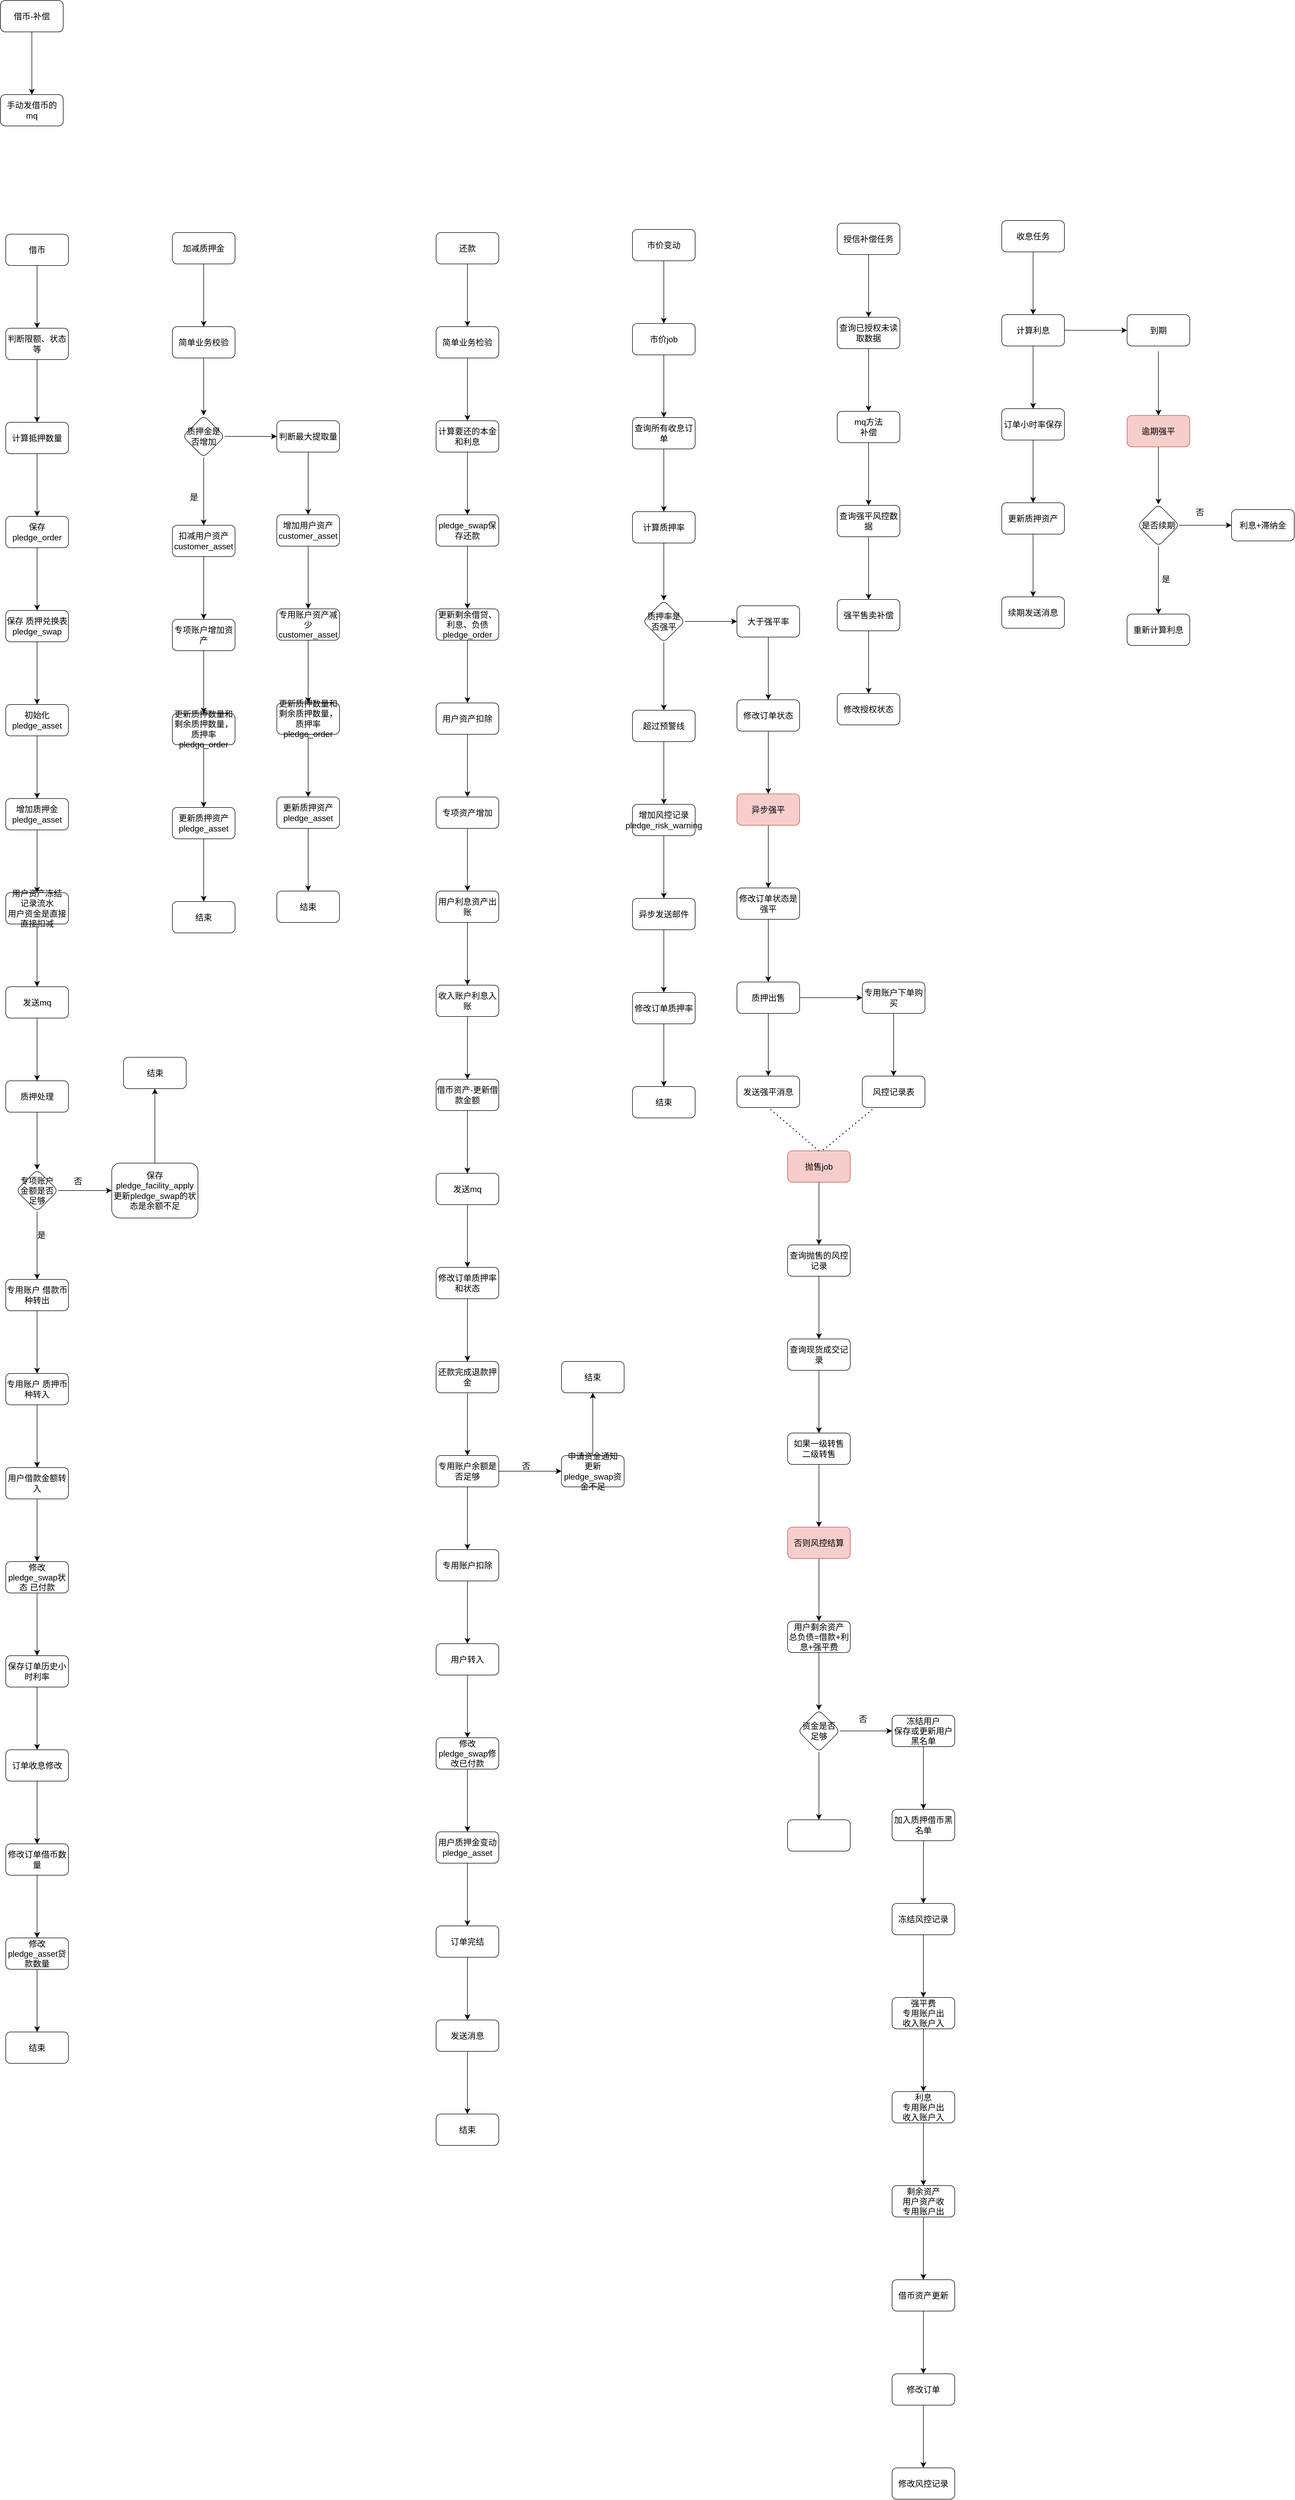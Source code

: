 <mxfile version="22.1.0" type="github">
  <diagram name="第 1 页" id="jNjTmyWnIg0mmmp1Ju3j">
    <mxGraphModel dx="1834" dy="1640" grid="0" gridSize="10" guides="1" tooltips="1" connect="1" arrows="1" fold="1" page="0" pageScale="1" pageWidth="200000" pageHeight="200000" math="0" shadow="0">
      <root>
        <mxCell id="0" />
        <mxCell id="1" parent="0" />
        <mxCell id="i0Iv2Q9IE5e70W4y3djE-3" value="" style="edgeStyle=none;curved=1;rounded=0;orthogonalLoop=1;jettySize=auto;html=1;fontSize=12;startSize=8;endSize=8;" edge="1" parent="1" source="i0Iv2Q9IE5e70W4y3djE-1" target="i0Iv2Q9IE5e70W4y3djE-2">
          <mxGeometry relative="1" as="geometry" />
        </mxCell>
        <mxCell id="i0Iv2Q9IE5e70W4y3djE-1" value="借币" style="rounded=1;whiteSpace=wrap;html=1;fontSize=16;" vertex="1" parent="1">
          <mxGeometry x="-310" y="-176" width="120" height="60" as="geometry" />
        </mxCell>
        <mxCell id="i0Iv2Q9IE5e70W4y3djE-5" value="" style="edgeStyle=none;curved=1;rounded=0;orthogonalLoop=1;jettySize=auto;html=1;fontSize=12;startSize=8;endSize=8;" edge="1" parent="1" source="i0Iv2Q9IE5e70W4y3djE-2" target="i0Iv2Q9IE5e70W4y3djE-4">
          <mxGeometry relative="1" as="geometry" />
        </mxCell>
        <mxCell id="i0Iv2Q9IE5e70W4y3djE-2" value="判断限额、状态等" style="whiteSpace=wrap;html=1;fontSize=16;rounded=1;" vertex="1" parent="1">
          <mxGeometry x="-310" y="4" width="120" height="60" as="geometry" />
        </mxCell>
        <mxCell id="i0Iv2Q9IE5e70W4y3djE-7" value="" style="edgeStyle=none;curved=1;rounded=0;orthogonalLoop=1;jettySize=auto;html=1;fontSize=12;startSize=8;endSize=8;" edge="1" parent="1" source="i0Iv2Q9IE5e70W4y3djE-4" target="i0Iv2Q9IE5e70W4y3djE-6">
          <mxGeometry relative="1" as="geometry" />
        </mxCell>
        <mxCell id="i0Iv2Q9IE5e70W4y3djE-4" value="计算抵押数量" style="whiteSpace=wrap;html=1;fontSize=16;rounded=1;" vertex="1" parent="1">
          <mxGeometry x="-310" y="184" width="120" height="60" as="geometry" />
        </mxCell>
        <mxCell id="i0Iv2Q9IE5e70W4y3djE-9" value="" style="edgeStyle=none;curved=1;rounded=0;orthogonalLoop=1;jettySize=auto;html=1;fontSize=12;startSize=8;endSize=8;" edge="1" parent="1" source="i0Iv2Q9IE5e70W4y3djE-6" target="i0Iv2Q9IE5e70W4y3djE-8">
          <mxGeometry relative="1" as="geometry" />
        </mxCell>
        <mxCell id="i0Iv2Q9IE5e70W4y3djE-6" value="保存pledge_order" style="whiteSpace=wrap;html=1;fontSize=16;rounded=1;" vertex="1" parent="1">
          <mxGeometry x="-310" y="364" width="120" height="60" as="geometry" />
        </mxCell>
        <mxCell id="i0Iv2Q9IE5e70W4y3djE-11" value="" style="edgeStyle=none;curved=1;rounded=0;orthogonalLoop=1;jettySize=auto;html=1;fontSize=12;startSize=8;endSize=8;" edge="1" parent="1" source="i0Iv2Q9IE5e70W4y3djE-8" target="i0Iv2Q9IE5e70W4y3djE-10">
          <mxGeometry relative="1" as="geometry" />
        </mxCell>
        <mxCell id="i0Iv2Q9IE5e70W4y3djE-8" value="保存 质押兑换表pledge_swap" style="whiteSpace=wrap;html=1;fontSize=16;rounded=1;" vertex="1" parent="1">
          <mxGeometry x="-310" y="544" width="120" height="60" as="geometry" />
        </mxCell>
        <mxCell id="i0Iv2Q9IE5e70W4y3djE-13" value="" style="edgeStyle=none;curved=1;rounded=0;orthogonalLoop=1;jettySize=auto;html=1;fontSize=12;startSize=8;endSize=8;" edge="1" parent="1" source="i0Iv2Q9IE5e70W4y3djE-10" target="i0Iv2Q9IE5e70W4y3djE-12">
          <mxGeometry relative="1" as="geometry" />
        </mxCell>
        <mxCell id="i0Iv2Q9IE5e70W4y3djE-10" value="初始化 pledge_asset" style="whiteSpace=wrap;html=1;fontSize=16;rounded=1;" vertex="1" parent="1">
          <mxGeometry x="-310" y="724" width="120" height="60" as="geometry" />
        </mxCell>
        <mxCell id="i0Iv2Q9IE5e70W4y3djE-15" value="" style="edgeStyle=none;curved=1;rounded=0;orthogonalLoop=1;jettySize=auto;html=1;fontSize=12;startSize=8;endSize=8;" edge="1" parent="1" source="i0Iv2Q9IE5e70W4y3djE-12" target="i0Iv2Q9IE5e70W4y3djE-14">
          <mxGeometry relative="1" as="geometry" />
        </mxCell>
        <mxCell id="i0Iv2Q9IE5e70W4y3djE-12" value="增加质押金pledge_asset" style="whiteSpace=wrap;html=1;fontSize=16;rounded=1;" vertex="1" parent="1">
          <mxGeometry x="-310" y="904" width="120" height="60" as="geometry" />
        </mxCell>
        <mxCell id="i0Iv2Q9IE5e70W4y3djE-17" value="" style="edgeStyle=none;curved=1;rounded=0;orthogonalLoop=1;jettySize=auto;html=1;fontSize=12;startSize=8;endSize=8;" edge="1" parent="1" source="i0Iv2Q9IE5e70W4y3djE-14" target="i0Iv2Q9IE5e70W4y3djE-16">
          <mxGeometry relative="1" as="geometry" />
        </mxCell>
        <mxCell id="i0Iv2Q9IE5e70W4y3djE-14" value="用户资产冻结&lt;br&gt;记录流水&lt;br&gt;用户资金是直接直接扣减" style="whiteSpace=wrap;html=1;fontSize=16;rounded=1;" vertex="1" parent="1">
          <mxGeometry x="-310" y="1084" width="120" height="60" as="geometry" />
        </mxCell>
        <mxCell id="i0Iv2Q9IE5e70W4y3djE-19" value="" style="edgeStyle=none;curved=1;rounded=0;orthogonalLoop=1;jettySize=auto;html=1;fontSize=12;startSize=8;endSize=8;" edge="1" parent="1" source="i0Iv2Q9IE5e70W4y3djE-16" target="i0Iv2Q9IE5e70W4y3djE-18">
          <mxGeometry relative="1" as="geometry" />
        </mxCell>
        <mxCell id="i0Iv2Q9IE5e70W4y3djE-16" value="发送mq" style="whiteSpace=wrap;html=1;fontSize=16;rounded=1;" vertex="1" parent="1">
          <mxGeometry x="-310" y="1264" width="120" height="60" as="geometry" />
        </mxCell>
        <mxCell id="i0Iv2Q9IE5e70W4y3djE-21" value="" style="edgeStyle=none;curved=1;rounded=0;orthogonalLoop=1;jettySize=auto;html=1;fontSize=12;startSize=8;endSize=8;" edge="1" parent="1" source="i0Iv2Q9IE5e70W4y3djE-18" target="i0Iv2Q9IE5e70W4y3djE-20">
          <mxGeometry relative="1" as="geometry" />
        </mxCell>
        <mxCell id="i0Iv2Q9IE5e70W4y3djE-18" value="质押处理" style="whiteSpace=wrap;html=1;fontSize=16;rounded=1;" vertex="1" parent="1">
          <mxGeometry x="-310" y="1444" width="120" height="60" as="geometry" />
        </mxCell>
        <mxCell id="i0Iv2Q9IE5e70W4y3djE-23" value="" style="edgeStyle=none;curved=1;rounded=0;orthogonalLoop=1;jettySize=auto;html=1;fontSize=12;startSize=8;endSize=8;" edge="1" parent="1" source="i0Iv2Q9IE5e70W4y3djE-20" target="i0Iv2Q9IE5e70W4y3djE-22">
          <mxGeometry relative="1" as="geometry" />
        </mxCell>
        <mxCell id="i0Iv2Q9IE5e70W4y3djE-28" value="" style="edgeStyle=none;curved=1;rounded=0;orthogonalLoop=1;jettySize=auto;html=1;fontSize=12;startSize=8;endSize=8;" edge="1" parent="1" source="i0Iv2Q9IE5e70W4y3djE-20" target="i0Iv2Q9IE5e70W4y3djE-27">
          <mxGeometry relative="1" as="geometry" />
        </mxCell>
        <mxCell id="i0Iv2Q9IE5e70W4y3djE-20" value="专项账户金额是否足够" style="rhombus;whiteSpace=wrap;html=1;fontSize=16;rounded=1;" vertex="1" parent="1">
          <mxGeometry x="-290" y="1614" width="80" height="80" as="geometry" />
        </mxCell>
        <mxCell id="i0Iv2Q9IE5e70W4y3djE-25" value="" style="edgeStyle=none;curved=1;rounded=0;orthogonalLoop=1;jettySize=auto;html=1;fontSize=12;startSize=8;endSize=8;" edge="1" parent="1" source="i0Iv2Q9IE5e70W4y3djE-22" target="i0Iv2Q9IE5e70W4y3djE-24">
          <mxGeometry relative="1" as="geometry" />
        </mxCell>
        <mxCell id="i0Iv2Q9IE5e70W4y3djE-22" value="保存pledge_facility_apply&lt;br&gt;更新pledge_swap的状态是余额不足" style="whiteSpace=wrap;html=1;fontSize=16;rounded=1;" vertex="1" parent="1">
          <mxGeometry x="-107" y="1601.5" width="165" height="105" as="geometry" />
        </mxCell>
        <mxCell id="i0Iv2Q9IE5e70W4y3djE-24" value="结束" style="whiteSpace=wrap;html=1;fontSize=16;rounded=1;" vertex="1" parent="1">
          <mxGeometry x="-84.5" y="1399" width="120" height="60" as="geometry" />
        </mxCell>
        <mxCell id="i0Iv2Q9IE5e70W4y3djE-26" value="否" style="text;html=1;align=center;verticalAlign=middle;resizable=0;points=[];autosize=1;strokeColor=none;fillColor=none;fontSize=16;" vertex="1" parent="1">
          <mxGeometry x="-189" y="1620" width="34" height="31" as="geometry" />
        </mxCell>
        <mxCell id="i0Iv2Q9IE5e70W4y3djE-31" value="" style="edgeStyle=none;curved=1;rounded=0;orthogonalLoop=1;jettySize=auto;html=1;fontSize=12;startSize=8;endSize=8;" edge="1" parent="1" source="i0Iv2Q9IE5e70W4y3djE-27" target="i0Iv2Q9IE5e70W4y3djE-30">
          <mxGeometry relative="1" as="geometry" />
        </mxCell>
        <mxCell id="i0Iv2Q9IE5e70W4y3djE-27" value="专用账户 借款币种转出" style="whiteSpace=wrap;html=1;fontSize=16;rounded=1;" vertex="1" parent="1">
          <mxGeometry x="-310" y="1824" width="120" height="60" as="geometry" />
        </mxCell>
        <mxCell id="i0Iv2Q9IE5e70W4y3djE-29" value="是" style="text;html=1;align=center;verticalAlign=middle;resizable=0;points=[];autosize=1;strokeColor=none;fillColor=none;fontSize=16;" vertex="1" parent="1">
          <mxGeometry x="-259" y="1723" width="34" height="31" as="geometry" />
        </mxCell>
        <mxCell id="i0Iv2Q9IE5e70W4y3djE-33" value="" style="edgeStyle=none;curved=1;rounded=0;orthogonalLoop=1;jettySize=auto;html=1;fontSize=12;startSize=8;endSize=8;" edge="1" parent="1" source="i0Iv2Q9IE5e70W4y3djE-30" target="i0Iv2Q9IE5e70W4y3djE-32">
          <mxGeometry relative="1" as="geometry" />
        </mxCell>
        <mxCell id="i0Iv2Q9IE5e70W4y3djE-30" value="专用账户 质押币种转入" style="whiteSpace=wrap;html=1;fontSize=16;rounded=1;" vertex="1" parent="1">
          <mxGeometry x="-310" y="2004" width="120" height="60" as="geometry" />
        </mxCell>
        <mxCell id="i0Iv2Q9IE5e70W4y3djE-35" value="" style="edgeStyle=none;curved=1;rounded=0;orthogonalLoop=1;jettySize=auto;html=1;fontSize=12;startSize=8;endSize=8;" edge="1" parent="1" source="i0Iv2Q9IE5e70W4y3djE-32" target="i0Iv2Q9IE5e70W4y3djE-34">
          <mxGeometry relative="1" as="geometry" />
        </mxCell>
        <mxCell id="i0Iv2Q9IE5e70W4y3djE-32" value="用户借款金额转入" style="whiteSpace=wrap;html=1;fontSize=16;rounded=1;" vertex="1" parent="1">
          <mxGeometry x="-310" y="2184" width="120" height="60" as="geometry" />
        </mxCell>
        <mxCell id="i0Iv2Q9IE5e70W4y3djE-37" value="" style="edgeStyle=none;curved=1;rounded=0;orthogonalLoop=1;jettySize=auto;html=1;fontSize=12;startSize=8;endSize=8;" edge="1" parent="1" source="i0Iv2Q9IE5e70W4y3djE-34" target="i0Iv2Q9IE5e70W4y3djE-36">
          <mxGeometry relative="1" as="geometry" />
        </mxCell>
        <mxCell id="i0Iv2Q9IE5e70W4y3djE-34" value="修改pledge_swap状态 已付款" style="whiteSpace=wrap;html=1;fontSize=16;rounded=1;" vertex="1" parent="1">
          <mxGeometry x="-310" y="2364" width="120" height="60" as="geometry" />
        </mxCell>
        <mxCell id="i0Iv2Q9IE5e70W4y3djE-39" value="" style="edgeStyle=none;curved=1;rounded=0;orthogonalLoop=1;jettySize=auto;html=1;fontSize=12;startSize=8;endSize=8;" edge="1" parent="1" source="i0Iv2Q9IE5e70W4y3djE-36" target="i0Iv2Q9IE5e70W4y3djE-38">
          <mxGeometry relative="1" as="geometry" />
        </mxCell>
        <mxCell id="i0Iv2Q9IE5e70W4y3djE-36" value="保存订单历史小时利率" style="whiteSpace=wrap;html=1;fontSize=16;rounded=1;" vertex="1" parent="1">
          <mxGeometry x="-310" y="2544" width="120" height="60" as="geometry" />
        </mxCell>
        <mxCell id="i0Iv2Q9IE5e70W4y3djE-43" value="" style="edgeStyle=none;curved=1;rounded=0;orthogonalLoop=1;jettySize=auto;html=1;fontSize=12;startSize=8;endSize=8;" edge="1" parent="1" source="i0Iv2Q9IE5e70W4y3djE-38" target="i0Iv2Q9IE5e70W4y3djE-42">
          <mxGeometry relative="1" as="geometry" />
        </mxCell>
        <mxCell id="i0Iv2Q9IE5e70W4y3djE-38" value="订单收息修改" style="whiteSpace=wrap;html=1;fontSize=16;rounded=1;" vertex="1" parent="1">
          <mxGeometry x="-310" y="2724" width="120" height="60" as="geometry" />
        </mxCell>
        <mxCell id="i0Iv2Q9IE5e70W4y3djE-45" value="" style="edgeStyle=none;curved=1;rounded=0;orthogonalLoop=1;jettySize=auto;html=1;fontSize=12;startSize=8;endSize=8;" edge="1" parent="1" source="i0Iv2Q9IE5e70W4y3djE-42" target="i0Iv2Q9IE5e70W4y3djE-44">
          <mxGeometry relative="1" as="geometry" />
        </mxCell>
        <mxCell id="i0Iv2Q9IE5e70W4y3djE-42" value="修改订单借币数量" style="whiteSpace=wrap;html=1;fontSize=16;rounded=1;" vertex="1" parent="1">
          <mxGeometry x="-310" y="2904" width="120" height="60" as="geometry" />
        </mxCell>
        <mxCell id="i0Iv2Q9IE5e70W4y3djE-47" value="" style="edgeStyle=none;curved=1;rounded=0;orthogonalLoop=1;jettySize=auto;html=1;fontSize=12;startSize=8;endSize=8;" edge="1" parent="1" source="i0Iv2Q9IE5e70W4y3djE-44" target="i0Iv2Q9IE5e70W4y3djE-46">
          <mxGeometry relative="1" as="geometry" />
        </mxCell>
        <mxCell id="i0Iv2Q9IE5e70W4y3djE-44" value="修改pledge_asset贷款数量" style="whiteSpace=wrap;html=1;fontSize=16;rounded=1;" vertex="1" parent="1">
          <mxGeometry x="-310" y="3084" width="120" height="60" as="geometry" />
        </mxCell>
        <mxCell id="i0Iv2Q9IE5e70W4y3djE-46" value="结束" style="whiteSpace=wrap;html=1;fontSize=16;rounded=1;" vertex="1" parent="1">
          <mxGeometry x="-310" y="3264" width="120" height="60" as="geometry" />
        </mxCell>
        <mxCell id="i0Iv2Q9IE5e70W4y3djE-50" value="" style="edgeStyle=none;curved=1;rounded=0;orthogonalLoop=1;jettySize=auto;html=1;fontSize=12;startSize=8;endSize=8;" edge="1" parent="1" source="i0Iv2Q9IE5e70W4y3djE-48" target="i0Iv2Q9IE5e70W4y3djE-49">
          <mxGeometry relative="1" as="geometry" />
        </mxCell>
        <mxCell id="i0Iv2Q9IE5e70W4y3djE-48" value="加减质押金" style="rounded=1;whiteSpace=wrap;html=1;fontSize=16;" vertex="1" parent="1">
          <mxGeometry x="9" y="-179" width="120" height="60" as="geometry" />
        </mxCell>
        <mxCell id="i0Iv2Q9IE5e70W4y3djE-52" value="" style="edgeStyle=none;curved=1;rounded=0;orthogonalLoop=1;jettySize=auto;html=1;fontSize=12;startSize=8;endSize=8;" edge="1" parent="1" source="i0Iv2Q9IE5e70W4y3djE-49" target="i0Iv2Q9IE5e70W4y3djE-51">
          <mxGeometry relative="1" as="geometry" />
        </mxCell>
        <mxCell id="i0Iv2Q9IE5e70W4y3djE-49" value="简单业务校验" style="whiteSpace=wrap;html=1;fontSize=16;rounded=1;" vertex="1" parent="1">
          <mxGeometry x="9" y="1" width="120" height="60" as="geometry" />
        </mxCell>
        <mxCell id="i0Iv2Q9IE5e70W4y3djE-54" value="" style="edgeStyle=none;curved=1;rounded=0;orthogonalLoop=1;jettySize=auto;html=1;fontSize=12;startSize=8;endSize=8;" edge="1" parent="1" source="i0Iv2Q9IE5e70W4y3djE-51" target="i0Iv2Q9IE5e70W4y3djE-53">
          <mxGeometry relative="1" as="geometry" />
        </mxCell>
        <mxCell id="i0Iv2Q9IE5e70W4y3djE-56" value="" style="edgeStyle=none;curved=1;rounded=0;orthogonalLoop=1;jettySize=auto;html=1;fontSize=12;startSize=8;endSize=8;" edge="1" parent="1" source="i0Iv2Q9IE5e70W4y3djE-51" target="i0Iv2Q9IE5e70W4y3djE-55">
          <mxGeometry relative="1" as="geometry" />
        </mxCell>
        <mxCell id="i0Iv2Q9IE5e70W4y3djE-51" value="质押金是否增加" style="rhombus;whiteSpace=wrap;html=1;fontSize=16;rounded=1;" vertex="1" parent="1">
          <mxGeometry x="29" y="171" width="80" height="80" as="geometry" />
        </mxCell>
        <mxCell id="i0Iv2Q9IE5e70W4y3djE-67" value="" style="edgeStyle=none;curved=1;rounded=0;orthogonalLoop=1;jettySize=auto;html=1;fontSize=12;startSize=8;endSize=8;" edge="1" parent="1" source="i0Iv2Q9IE5e70W4y3djE-53" target="i0Iv2Q9IE5e70W4y3djE-66">
          <mxGeometry relative="1" as="geometry" />
        </mxCell>
        <mxCell id="i0Iv2Q9IE5e70W4y3djE-53" value="判断最大提取量" style="whiteSpace=wrap;html=1;fontSize=16;rounded=1;" vertex="1" parent="1">
          <mxGeometry x="209" y="181" width="120" height="60" as="geometry" />
        </mxCell>
        <mxCell id="i0Iv2Q9IE5e70W4y3djE-59" value="" style="edgeStyle=none;curved=1;rounded=0;orthogonalLoop=1;jettySize=auto;html=1;fontSize=12;startSize=8;endSize=8;" edge="1" parent="1" source="i0Iv2Q9IE5e70W4y3djE-55" target="i0Iv2Q9IE5e70W4y3djE-58">
          <mxGeometry relative="1" as="geometry" />
        </mxCell>
        <mxCell id="i0Iv2Q9IE5e70W4y3djE-55" value="扣减用户资产&lt;br&gt;customer_asset" style="whiteSpace=wrap;html=1;fontSize=16;rounded=1;" vertex="1" parent="1">
          <mxGeometry x="9" y="381" width="120" height="60" as="geometry" />
        </mxCell>
        <mxCell id="i0Iv2Q9IE5e70W4y3djE-57" value="是" style="text;html=1;align=center;verticalAlign=middle;resizable=0;points=[];autosize=1;strokeColor=none;fillColor=none;fontSize=16;" vertex="1" parent="1">
          <mxGeometry x="33" y="311" width="34" height="31" as="geometry" />
        </mxCell>
        <mxCell id="i0Iv2Q9IE5e70W4y3djE-61" value="" style="edgeStyle=none;curved=1;rounded=0;orthogonalLoop=1;jettySize=auto;html=1;fontSize=12;startSize=8;endSize=8;" edge="1" parent="1" source="i0Iv2Q9IE5e70W4y3djE-58" target="i0Iv2Q9IE5e70W4y3djE-60">
          <mxGeometry relative="1" as="geometry" />
        </mxCell>
        <mxCell id="i0Iv2Q9IE5e70W4y3djE-58" value="专项账户增加资产" style="whiteSpace=wrap;html=1;fontSize=16;rounded=1;" vertex="1" parent="1">
          <mxGeometry x="9" y="561" width="120" height="60" as="geometry" />
        </mxCell>
        <mxCell id="i0Iv2Q9IE5e70W4y3djE-63" value="" style="edgeStyle=none;curved=1;rounded=0;orthogonalLoop=1;jettySize=auto;html=1;fontSize=12;startSize=8;endSize=8;" edge="1" parent="1" source="i0Iv2Q9IE5e70W4y3djE-60" target="i0Iv2Q9IE5e70W4y3djE-62">
          <mxGeometry relative="1" as="geometry" />
        </mxCell>
        <mxCell id="i0Iv2Q9IE5e70W4y3djE-60" value="更新质押数量和剩余质押数量，质押率&lt;br&gt;pledge_order" style="whiteSpace=wrap;html=1;fontSize=16;rounded=1;" vertex="1" parent="1">
          <mxGeometry x="9" y="741" width="120" height="60" as="geometry" />
        </mxCell>
        <mxCell id="i0Iv2Q9IE5e70W4y3djE-65" value="" style="edgeStyle=none;curved=1;rounded=0;orthogonalLoop=1;jettySize=auto;html=1;fontSize=12;startSize=8;endSize=8;" edge="1" parent="1" source="i0Iv2Q9IE5e70W4y3djE-62" target="i0Iv2Q9IE5e70W4y3djE-64">
          <mxGeometry relative="1" as="geometry" />
        </mxCell>
        <mxCell id="i0Iv2Q9IE5e70W4y3djE-62" value="更新质押资产&lt;br&gt;pledge_asset" style="whiteSpace=wrap;html=1;fontSize=16;rounded=1;" vertex="1" parent="1">
          <mxGeometry x="9" y="921" width="120" height="60" as="geometry" />
        </mxCell>
        <mxCell id="i0Iv2Q9IE5e70W4y3djE-64" value="结束" style="whiteSpace=wrap;html=1;fontSize=16;rounded=1;" vertex="1" parent="1">
          <mxGeometry x="9" y="1101" width="120" height="60" as="geometry" />
        </mxCell>
        <mxCell id="i0Iv2Q9IE5e70W4y3djE-69" value="" style="edgeStyle=none;curved=1;rounded=0;orthogonalLoop=1;jettySize=auto;html=1;fontSize=12;startSize=8;endSize=8;" edge="1" parent="1" source="i0Iv2Q9IE5e70W4y3djE-66" target="i0Iv2Q9IE5e70W4y3djE-68">
          <mxGeometry relative="1" as="geometry" />
        </mxCell>
        <mxCell id="i0Iv2Q9IE5e70W4y3djE-66" value="增加用户资产&lt;br style=&quot;border-color: var(--border-color);&quot;&gt;customer_asset" style="whiteSpace=wrap;html=1;fontSize=16;rounded=1;" vertex="1" parent="1">
          <mxGeometry x="209" y="361" width="120" height="60" as="geometry" />
        </mxCell>
        <mxCell id="i0Iv2Q9IE5e70W4y3djE-74" value="" style="edgeStyle=none;curved=1;rounded=0;orthogonalLoop=1;jettySize=auto;html=1;fontSize=12;startSize=8;endSize=8;" edge="1" parent="1" source="i0Iv2Q9IE5e70W4y3djE-68" target="i0Iv2Q9IE5e70W4y3djE-73">
          <mxGeometry relative="1" as="geometry" />
        </mxCell>
        <mxCell id="i0Iv2Q9IE5e70W4y3djE-68" value="专用账户资产减少&lt;br&gt;customer_asset" style="whiteSpace=wrap;html=1;fontSize=16;rounded=1;" vertex="1" parent="1">
          <mxGeometry x="209" y="541" width="120" height="60" as="geometry" />
        </mxCell>
        <mxCell id="i0Iv2Q9IE5e70W4y3djE-76" value="" style="edgeStyle=none;curved=1;rounded=0;orthogonalLoop=1;jettySize=auto;html=1;fontSize=12;startSize=8;endSize=8;" edge="1" parent="1" source="i0Iv2Q9IE5e70W4y3djE-73" target="i0Iv2Q9IE5e70W4y3djE-75">
          <mxGeometry relative="1" as="geometry" />
        </mxCell>
        <mxCell id="i0Iv2Q9IE5e70W4y3djE-73" value="更新质押数量和剩余质押数量，质押率&lt;br style=&quot;border-color: var(--border-color);&quot;&gt;pledge_order" style="whiteSpace=wrap;html=1;fontSize=16;rounded=1;" vertex="1" parent="1">
          <mxGeometry x="209" y="721" width="120" height="60" as="geometry" />
        </mxCell>
        <mxCell id="i0Iv2Q9IE5e70W4y3djE-78" value="" style="edgeStyle=none;curved=1;rounded=0;orthogonalLoop=1;jettySize=auto;html=1;fontSize=12;startSize=8;endSize=8;" edge="1" parent="1" source="i0Iv2Q9IE5e70W4y3djE-75" target="i0Iv2Q9IE5e70W4y3djE-77">
          <mxGeometry relative="1" as="geometry" />
        </mxCell>
        <mxCell id="i0Iv2Q9IE5e70W4y3djE-75" value="更新质押资产&lt;br style=&quot;border-color: var(--border-color);&quot;&gt;pledge_asset" style="whiteSpace=wrap;html=1;fontSize=16;rounded=1;" vertex="1" parent="1">
          <mxGeometry x="209" y="901" width="120" height="60" as="geometry" />
        </mxCell>
        <mxCell id="i0Iv2Q9IE5e70W4y3djE-77" value="结束" style="whiteSpace=wrap;html=1;fontSize=16;rounded=1;" vertex="1" parent="1">
          <mxGeometry x="209" y="1081" width="120" height="60" as="geometry" />
        </mxCell>
        <mxCell id="i0Iv2Q9IE5e70W4y3djE-81" value="" style="edgeStyle=none;curved=1;rounded=0;orthogonalLoop=1;jettySize=auto;html=1;fontSize=12;startSize=8;endSize=8;" edge="1" parent="1" source="i0Iv2Q9IE5e70W4y3djE-79" target="i0Iv2Q9IE5e70W4y3djE-80">
          <mxGeometry relative="1" as="geometry" />
        </mxCell>
        <mxCell id="i0Iv2Q9IE5e70W4y3djE-79" value="还款" style="rounded=1;whiteSpace=wrap;html=1;fontSize=16;" vertex="1" parent="1">
          <mxGeometry x="514" y="-179" width="120" height="60" as="geometry" />
        </mxCell>
        <mxCell id="i0Iv2Q9IE5e70W4y3djE-83" value="" style="edgeStyle=none;curved=1;rounded=0;orthogonalLoop=1;jettySize=auto;html=1;fontSize=12;startSize=8;endSize=8;" edge="1" parent="1" source="i0Iv2Q9IE5e70W4y3djE-80" target="i0Iv2Q9IE5e70W4y3djE-82">
          <mxGeometry relative="1" as="geometry" />
        </mxCell>
        <mxCell id="i0Iv2Q9IE5e70W4y3djE-80" value="简单业务检验" style="whiteSpace=wrap;html=1;fontSize=16;rounded=1;" vertex="1" parent="1">
          <mxGeometry x="514" y="1" width="120" height="60" as="geometry" />
        </mxCell>
        <mxCell id="i0Iv2Q9IE5e70W4y3djE-85" value="" style="edgeStyle=none;curved=1;rounded=0;orthogonalLoop=1;jettySize=auto;html=1;fontSize=12;startSize=8;endSize=8;" edge="1" parent="1" source="i0Iv2Q9IE5e70W4y3djE-82" target="i0Iv2Q9IE5e70W4y3djE-84">
          <mxGeometry relative="1" as="geometry" />
        </mxCell>
        <mxCell id="i0Iv2Q9IE5e70W4y3djE-82" value="计算要还的本金和利息" style="whiteSpace=wrap;html=1;fontSize=16;rounded=1;" vertex="1" parent="1">
          <mxGeometry x="514" y="181" width="120" height="60" as="geometry" />
        </mxCell>
        <mxCell id="i0Iv2Q9IE5e70W4y3djE-87" value="" style="edgeStyle=none;curved=1;rounded=0;orthogonalLoop=1;jettySize=auto;html=1;fontSize=12;startSize=8;endSize=8;" edge="1" parent="1" source="i0Iv2Q9IE5e70W4y3djE-84" target="i0Iv2Q9IE5e70W4y3djE-86">
          <mxGeometry relative="1" as="geometry" />
        </mxCell>
        <mxCell id="i0Iv2Q9IE5e70W4y3djE-84" value="pledge_swap保存还款" style="whiteSpace=wrap;html=1;fontSize=16;rounded=1;" vertex="1" parent="1">
          <mxGeometry x="514" y="361" width="120" height="60" as="geometry" />
        </mxCell>
        <mxCell id="i0Iv2Q9IE5e70W4y3djE-89" value="" style="edgeStyle=none;curved=1;rounded=0;orthogonalLoop=1;jettySize=auto;html=1;fontSize=12;startSize=8;endSize=8;" edge="1" parent="1" source="i0Iv2Q9IE5e70W4y3djE-86" target="i0Iv2Q9IE5e70W4y3djE-88">
          <mxGeometry relative="1" as="geometry" />
        </mxCell>
        <mxCell id="i0Iv2Q9IE5e70W4y3djE-86" value="更新剩余借贷、利息、负债&lt;br&gt;pledge_order" style="whiteSpace=wrap;html=1;fontSize=16;rounded=1;" vertex="1" parent="1">
          <mxGeometry x="514" y="541" width="120" height="60" as="geometry" />
        </mxCell>
        <mxCell id="i0Iv2Q9IE5e70W4y3djE-91" value="" style="edgeStyle=none;curved=1;rounded=0;orthogonalLoop=1;jettySize=auto;html=1;fontSize=12;startSize=8;endSize=8;" edge="1" parent="1" source="i0Iv2Q9IE5e70W4y3djE-88" target="i0Iv2Q9IE5e70W4y3djE-90">
          <mxGeometry relative="1" as="geometry" />
        </mxCell>
        <mxCell id="i0Iv2Q9IE5e70W4y3djE-88" value="用户资产扣除" style="whiteSpace=wrap;html=1;fontSize=16;rounded=1;" vertex="1" parent="1">
          <mxGeometry x="514" y="721" width="120" height="60" as="geometry" />
        </mxCell>
        <mxCell id="i0Iv2Q9IE5e70W4y3djE-93" value="" style="edgeStyle=none;curved=1;rounded=0;orthogonalLoop=1;jettySize=auto;html=1;fontSize=12;startSize=8;endSize=8;" edge="1" parent="1" source="i0Iv2Q9IE5e70W4y3djE-90" target="i0Iv2Q9IE5e70W4y3djE-92">
          <mxGeometry relative="1" as="geometry" />
        </mxCell>
        <mxCell id="i0Iv2Q9IE5e70W4y3djE-90" value="专项资产增加" style="whiteSpace=wrap;html=1;fontSize=16;rounded=1;" vertex="1" parent="1">
          <mxGeometry x="514" y="901" width="120" height="60" as="geometry" />
        </mxCell>
        <mxCell id="i0Iv2Q9IE5e70W4y3djE-95" value="" style="edgeStyle=none;curved=1;rounded=0;orthogonalLoop=1;jettySize=auto;html=1;fontSize=12;startSize=8;endSize=8;" edge="1" parent="1" source="i0Iv2Q9IE5e70W4y3djE-92" target="i0Iv2Q9IE5e70W4y3djE-94">
          <mxGeometry relative="1" as="geometry" />
        </mxCell>
        <mxCell id="i0Iv2Q9IE5e70W4y3djE-92" value="用户利息资产出账" style="whiteSpace=wrap;html=1;fontSize=16;rounded=1;" vertex="1" parent="1">
          <mxGeometry x="514" y="1081" width="120" height="60" as="geometry" />
        </mxCell>
        <mxCell id="i0Iv2Q9IE5e70W4y3djE-97" value="" style="edgeStyle=none;curved=1;rounded=0;orthogonalLoop=1;jettySize=auto;html=1;fontSize=12;startSize=8;endSize=8;" edge="1" parent="1" source="i0Iv2Q9IE5e70W4y3djE-94" target="i0Iv2Q9IE5e70W4y3djE-96">
          <mxGeometry relative="1" as="geometry" />
        </mxCell>
        <mxCell id="i0Iv2Q9IE5e70W4y3djE-94" value="收入账户利息入账" style="whiteSpace=wrap;html=1;fontSize=16;rounded=1;" vertex="1" parent="1">
          <mxGeometry x="514" y="1261" width="120" height="60" as="geometry" />
        </mxCell>
        <mxCell id="i0Iv2Q9IE5e70W4y3djE-99" value="" style="edgeStyle=none;curved=1;rounded=0;orthogonalLoop=1;jettySize=auto;html=1;fontSize=12;startSize=8;endSize=8;" edge="1" parent="1" source="i0Iv2Q9IE5e70W4y3djE-96" target="i0Iv2Q9IE5e70W4y3djE-98">
          <mxGeometry relative="1" as="geometry" />
        </mxCell>
        <mxCell id="i0Iv2Q9IE5e70W4y3djE-96" value="借币资产-更新借款金额" style="whiteSpace=wrap;html=1;fontSize=16;rounded=1;" vertex="1" parent="1">
          <mxGeometry x="514" y="1441" width="120" height="60" as="geometry" />
        </mxCell>
        <mxCell id="i0Iv2Q9IE5e70W4y3djE-101" value="" style="edgeStyle=none;curved=1;rounded=0;orthogonalLoop=1;jettySize=auto;html=1;fontSize=12;startSize=8;endSize=8;" edge="1" parent="1" source="i0Iv2Q9IE5e70W4y3djE-98" target="i0Iv2Q9IE5e70W4y3djE-100">
          <mxGeometry relative="1" as="geometry" />
        </mxCell>
        <mxCell id="i0Iv2Q9IE5e70W4y3djE-98" value="发送mq" style="whiteSpace=wrap;html=1;fontSize=16;rounded=1;" vertex="1" parent="1">
          <mxGeometry x="514" y="1621" width="120" height="60" as="geometry" />
        </mxCell>
        <mxCell id="i0Iv2Q9IE5e70W4y3djE-103" value="" style="edgeStyle=none;curved=1;rounded=0;orthogonalLoop=1;jettySize=auto;html=1;fontSize=12;startSize=8;endSize=8;" edge="1" parent="1" source="i0Iv2Q9IE5e70W4y3djE-100" target="i0Iv2Q9IE5e70W4y3djE-102">
          <mxGeometry relative="1" as="geometry" />
        </mxCell>
        <mxCell id="i0Iv2Q9IE5e70W4y3djE-100" value="修改订单质押率和状态" style="whiteSpace=wrap;html=1;fontSize=16;rounded=1;" vertex="1" parent="1">
          <mxGeometry x="514" y="1801" width="120" height="60" as="geometry" />
        </mxCell>
        <mxCell id="i0Iv2Q9IE5e70W4y3djE-105" value="" style="edgeStyle=none;curved=1;rounded=0;orthogonalLoop=1;jettySize=auto;html=1;fontSize=12;startSize=8;endSize=8;" edge="1" parent="1" source="i0Iv2Q9IE5e70W4y3djE-102" target="i0Iv2Q9IE5e70W4y3djE-104">
          <mxGeometry relative="1" as="geometry" />
        </mxCell>
        <mxCell id="i0Iv2Q9IE5e70W4y3djE-102" value="还款完成退款押金" style="whiteSpace=wrap;html=1;fontSize=16;rounded=1;" vertex="1" parent="1">
          <mxGeometry x="514" y="1981" width="120" height="60" as="geometry" />
        </mxCell>
        <mxCell id="i0Iv2Q9IE5e70W4y3djE-107" value="" style="edgeStyle=none;curved=1;rounded=0;orthogonalLoop=1;jettySize=auto;html=1;fontSize=12;startSize=8;endSize=8;" edge="1" parent="1" source="i0Iv2Q9IE5e70W4y3djE-104" target="i0Iv2Q9IE5e70W4y3djE-106">
          <mxGeometry relative="1" as="geometry" />
        </mxCell>
        <mxCell id="i0Iv2Q9IE5e70W4y3djE-112" value="" style="edgeStyle=none;curved=1;rounded=0;orthogonalLoop=1;jettySize=auto;html=1;fontSize=12;startSize=8;endSize=8;" edge="1" parent="1" source="i0Iv2Q9IE5e70W4y3djE-104" target="i0Iv2Q9IE5e70W4y3djE-111">
          <mxGeometry relative="1" as="geometry" />
        </mxCell>
        <mxCell id="i0Iv2Q9IE5e70W4y3djE-104" value="专用账户余额是否足够" style="whiteSpace=wrap;html=1;fontSize=16;rounded=1;" vertex="1" parent="1">
          <mxGeometry x="514" y="2161" width="120" height="60" as="geometry" />
        </mxCell>
        <mxCell id="i0Iv2Q9IE5e70W4y3djE-110" value="" style="edgeStyle=none;curved=1;rounded=0;orthogonalLoop=1;jettySize=auto;html=1;fontSize=12;startSize=8;endSize=8;" edge="1" parent="1" source="i0Iv2Q9IE5e70W4y3djE-106" target="i0Iv2Q9IE5e70W4y3djE-109">
          <mxGeometry relative="1" as="geometry" />
        </mxCell>
        <mxCell id="i0Iv2Q9IE5e70W4y3djE-106" value="申请资金通知&lt;br&gt;更新pledge_swap资金不足" style="whiteSpace=wrap;html=1;fontSize=16;rounded=1;" vertex="1" parent="1">
          <mxGeometry x="754" y="2161" width="120" height="60" as="geometry" />
        </mxCell>
        <mxCell id="i0Iv2Q9IE5e70W4y3djE-108" value="否" style="text;html=1;align=center;verticalAlign=middle;resizable=0;points=[];autosize=1;strokeColor=none;fillColor=none;fontSize=16;" vertex="1" parent="1">
          <mxGeometry x="669" y="2165" width="34" height="31" as="geometry" />
        </mxCell>
        <mxCell id="i0Iv2Q9IE5e70W4y3djE-109" value="结束" style="whiteSpace=wrap;html=1;fontSize=16;rounded=1;" vertex="1" parent="1">
          <mxGeometry x="754" y="1981" width="120" height="60" as="geometry" />
        </mxCell>
        <mxCell id="i0Iv2Q9IE5e70W4y3djE-114" value="" style="edgeStyle=none;curved=1;rounded=0;orthogonalLoop=1;jettySize=auto;html=1;fontSize=12;startSize=8;endSize=8;" edge="1" parent="1" source="i0Iv2Q9IE5e70W4y3djE-111" target="i0Iv2Q9IE5e70W4y3djE-113">
          <mxGeometry relative="1" as="geometry" />
        </mxCell>
        <mxCell id="i0Iv2Q9IE5e70W4y3djE-111" value="专用账户扣除" style="whiteSpace=wrap;html=1;fontSize=16;rounded=1;" vertex="1" parent="1">
          <mxGeometry x="514" y="2341" width="120" height="60" as="geometry" />
        </mxCell>
        <mxCell id="i0Iv2Q9IE5e70W4y3djE-116" value="" style="edgeStyle=none;curved=1;rounded=0;orthogonalLoop=1;jettySize=auto;html=1;fontSize=12;startSize=8;endSize=8;" edge="1" parent="1" source="i0Iv2Q9IE5e70W4y3djE-113" target="i0Iv2Q9IE5e70W4y3djE-115">
          <mxGeometry relative="1" as="geometry" />
        </mxCell>
        <mxCell id="i0Iv2Q9IE5e70W4y3djE-113" value="用户转入" style="whiteSpace=wrap;html=1;fontSize=16;rounded=1;" vertex="1" parent="1">
          <mxGeometry x="514" y="2521" width="120" height="60" as="geometry" />
        </mxCell>
        <mxCell id="i0Iv2Q9IE5e70W4y3djE-118" value="" style="edgeStyle=none;curved=1;rounded=0;orthogonalLoop=1;jettySize=auto;html=1;fontSize=12;startSize=8;endSize=8;" edge="1" parent="1" source="i0Iv2Q9IE5e70W4y3djE-115" target="i0Iv2Q9IE5e70W4y3djE-117">
          <mxGeometry relative="1" as="geometry" />
        </mxCell>
        <mxCell id="i0Iv2Q9IE5e70W4y3djE-115" value="修改pledge_swap修改已付款" style="whiteSpace=wrap;html=1;fontSize=16;rounded=1;" vertex="1" parent="1">
          <mxGeometry x="514" y="2701" width="120" height="60" as="geometry" />
        </mxCell>
        <mxCell id="i0Iv2Q9IE5e70W4y3djE-120" value="" style="edgeStyle=none;curved=1;rounded=0;orthogonalLoop=1;jettySize=auto;html=1;fontSize=12;startSize=8;endSize=8;" edge="1" parent="1" source="i0Iv2Q9IE5e70W4y3djE-117" target="i0Iv2Q9IE5e70W4y3djE-119">
          <mxGeometry relative="1" as="geometry" />
        </mxCell>
        <mxCell id="i0Iv2Q9IE5e70W4y3djE-117" value="用户质押金变动&lt;br&gt;pledge_asset" style="whiteSpace=wrap;html=1;fontSize=16;rounded=1;" vertex="1" parent="1">
          <mxGeometry x="514" y="2881" width="120" height="60" as="geometry" />
        </mxCell>
        <mxCell id="i0Iv2Q9IE5e70W4y3djE-122" value="" style="edgeStyle=none;curved=1;rounded=0;orthogonalLoop=1;jettySize=auto;html=1;fontSize=12;startSize=8;endSize=8;" edge="1" parent="1" source="i0Iv2Q9IE5e70W4y3djE-119" target="i0Iv2Q9IE5e70W4y3djE-121">
          <mxGeometry relative="1" as="geometry" />
        </mxCell>
        <mxCell id="i0Iv2Q9IE5e70W4y3djE-119" value="订单完结" style="whiteSpace=wrap;html=1;fontSize=16;rounded=1;" vertex="1" parent="1">
          <mxGeometry x="514" y="3061" width="120" height="60" as="geometry" />
        </mxCell>
        <mxCell id="i0Iv2Q9IE5e70W4y3djE-124" value="" style="edgeStyle=none;curved=1;rounded=0;orthogonalLoop=1;jettySize=auto;html=1;fontSize=12;startSize=8;endSize=8;" edge="1" parent="1" source="i0Iv2Q9IE5e70W4y3djE-121" target="i0Iv2Q9IE5e70W4y3djE-123">
          <mxGeometry relative="1" as="geometry" />
        </mxCell>
        <mxCell id="i0Iv2Q9IE5e70W4y3djE-121" value="发送消息" style="whiteSpace=wrap;html=1;fontSize=16;rounded=1;" vertex="1" parent="1">
          <mxGeometry x="514" y="3241" width="120" height="60" as="geometry" />
        </mxCell>
        <mxCell id="i0Iv2Q9IE5e70W4y3djE-123" value="结束" style="whiteSpace=wrap;html=1;fontSize=16;rounded=1;" vertex="1" parent="1">
          <mxGeometry x="514" y="3421" width="120" height="60" as="geometry" />
        </mxCell>
        <mxCell id="i0Iv2Q9IE5e70W4y3djE-127" value="" style="edgeStyle=none;curved=1;rounded=0;orthogonalLoop=1;jettySize=auto;html=1;fontSize=12;startSize=8;endSize=8;" edge="1" parent="1" source="i0Iv2Q9IE5e70W4y3djE-125" target="i0Iv2Q9IE5e70W4y3djE-126">
          <mxGeometry relative="1" as="geometry" />
        </mxCell>
        <mxCell id="i0Iv2Q9IE5e70W4y3djE-125" value="借币-补偿" style="rounded=1;whiteSpace=wrap;html=1;fontSize=16;" vertex="1" parent="1">
          <mxGeometry x="-320" y="-623" width="120" height="60" as="geometry" />
        </mxCell>
        <mxCell id="i0Iv2Q9IE5e70W4y3djE-126" value="手动发借币的mq" style="whiteSpace=wrap;html=1;fontSize=16;rounded=1;" vertex="1" parent="1">
          <mxGeometry x="-320" y="-443" width="120" height="60" as="geometry" />
        </mxCell>
        <mxCell id="i0Iv2Q9IE5e70W4y3djE-130" value="" style="edgeStyle=none;curved=1;rounded=0;orthogonalLoop=1;jettySize=auto;html=1;fontSize=12;startSize=8;endSize=8;" edge="1" parent="1" source="i0Iv2Q9IE5e70W4y3djE-128" target="i0Iv2Q9IE5e70W4y3djE-129">
          <mxGeometry relative="1" as="geometry" />
        </mxCell>
        <mxCell id="i0Iv2Q9IE5e70W4y3djE-128" value="市价变动" style="rounded=1;whiteSpace=wrap;html=1;fontSize=16;" vertex="1" parent="1">
          <mxGeometry x="890" y="-185" width="120" height="60" as="geometry" />
        </mxCell>
        <mxCell id="i0Iv2Q9IE5e70W4y3djE-132" value="" style="edgeStyle=none;curved=1;rounded=0;orthogonalLoop=1;jettySize=auto;html=1;fontSize=12;startSize=8;endSize=8;" edge="1" parent="1" source="i0Iv2Q9IE5e70W4y3djE-129" target="i0Iv2Q9IE5e70W4y3djE-131">
          <mxGeometry relative="1" as="geometry" />
        </mxCell>
        <mxCell id="i0Iv2Q9IE5e70W4y3djE-129" value="市价job" style="whiteSpace=wrap;html=1;fontSize=16;rounded=1;" vertex="1" parent="1">
          <mxGeometry x="890" y="-5" width="120" height="60" as="geometry" />
        </mxCell>
        <mxCell id="i0Iv2Q9IE5e70W4y3djE-134" value="" style="edgeStyle=none;curved=1;rounded=0;orthogonalLoop=1;jettySize=auto;html=1;fontSize=12;startSize=8;endSize=8;" edge="1" parent="1" source="i0Iv2Q9IE5e70W4y3djE-131" target="i0Iv2Q9IE5e70W4y3djE-133">
          <mxGeometry relative="1" as="geometry" />
        </mxCell>
        <mxCell id="i0Iv2Q9IE5e70W4y3djE-131" value="查询所有收息订单" style="whiteSpace=wrap;html=1;fontSize=16;rounded=1;" vertex="1" parent="1">
          <mxGeometry x="890" y="175" width="120" height="60" as="geometry" />
        </mxCell>
        <mxCell id="i0Iv2Q9IE5e70W4y3djE-138" value="" style="edgeStyle=none;curved=1;rounded=0;orthogonalLoop=1;jettySize=auto;html=1;fontSize=12;startSize=8;endSize=8;" edge="1" parent="1" source="i0Iv2Q9IE5e70W4y3djE-133" target="i0Iv2Q9IE5e70W4y3djE-137">
          <mxGeometry relative="1" as="geometry" />
        </mxCell>
        <mxCell id="i0Iv2Q9IE5e70W4y3djE-133" value="计算质押率" style="whiteSpace=wrap;html=1;fontSize=16;rounded=1;" vertex="1" parent="1">
          <mxGeometry x="890" y="355" width="120" height="60" as="geometry" />
        </mxCell>
        <mxCell id="i0Iv2Q9IE5e70W4y3djE-140" value="" style="edgeStyle=none;curved=1;rounded=0;orthogonalLoop=1;jettySize=auto;html=1;fontSize=12;startSize=8;endSize=8;" edge="1" parent="1" source="i0Iv2Q9IE5e70W4y3djE-137" target="i0Iv2Q9IE5e70W4y3djE-139">
          <mxGeometry relative="1" as="geometry" />
        </mxCell>
        <mxCell id="i0Iv2Q9IE5e70W4y3djE-146" value="" style="edgeStyle=none;curved=1;rounded=0;orthogonalLoop=1;jettySize=auto;html=1;fontSize=12;startSize=8;endSize=8;" edge="1" parent="1" source="i0Iv2Q9IE5e70W4y3djE-137" target="i0Iv2Q9IE5e70W4y3djE-145">
          <mxGeometry relative="1" as="geometry" />
        </mxCell>
        <mxCell id="i0Iv2Q9IE5e70W4y3djE-137" value="质押率是否强平" style="rhombus;whiteSpace=wrap;html=1;fontSize=16;rounded=1;" vertex="1" parent="1">
          <mxGeometry x="910" y="525" width="80" height="80" as="geometry" />
        </mxCell>
        <mxCell id="i0Iv2Q9IE5e70W4y3djE-142" value="" style="edgeStyle=none;curved=1;rounded=0;orthogonalLoop=1;jettySize=auto;html=1;fontSize=12;startSize=8;endSize=8;" edge="1" parent="1" source="i0Iv2Q9IE5e70W4y3djE-139" target="i0Iv2Q9IE5e70W4y3djE-141">
          <mxGeometry relative="1" as="geometry" />
        </mxCell>
        <mxCell id="i0Iv2Q9IE5e70W4y3djE-139" value="大于强平率" style="whiteSpace=wrap;html=1;fontSize=16;rounded=1;" vertex="1" parent="1">
          <mxGeometry x="1090" y="535" width="120" height="60" as="geometry" />
        </mxCell>
        <mxCell id="i0Iv2Q9IE5e70W4y3djE-144" value="" style="edgeStyle=none;curved=1;rounded=0;orthogonalLoop=1;jettySize=auto;html=1;fontSize=12;startSize=8;endSize=8;" edge="1" parent="1" source="i0Iv2Q9IE5e70W4y3djE-141" target="i0Iv2Q9IE5e70W4y3djE-143">
          <mxGeometry relative="1" as="geometry" />
        </mxCell>
        <mxCell id="i0Iv2Q9IE5e70W4y3djE-141" value="修改订单状态" style="whiteSpace=wrap;html=1;fontSize=16;rounded=1;" vertex="1" parent="1">
          <mxGeometry x="1090" y="715" width="120" height="60" as="geometry" />
        </mxCell>
        <mxCell id="i0Iv2Q9IE5e70W4y3djE-159" value="" style="edgeStyle=none;curved=1;rounded=0;orthogonalLoop=1;jettySize=auto;html=1;fontSize=12;startSize=8;endSize=8;" edge="1" parent="1" source="i0Iv2Q9IE5e70W4y3djE-143" target="i0Iv2Q9IE5e70W4y3djE-158">
          <mxGeometry relative="1" as="geometry" />
        </mxCell>
        <mxCell id="i0Iv2Q9IE5e70W4y3djE-143" value="异步强平" style="whiteSpace=wrap;html=1;fontSize=16;rounded=1;fillColor=#f8cecc;strokeColor=#b85450;" vertex="1" parent="1">
          <mxGeometry x="1090" y="895" width="120" height="60" as="geometry" />
        </mxCell>
        <mxCell id="i0Iv2Q9IE5e70W4y3djE-148" value="" style="edgeStyle=none;curved=1;rounded=0;orthogonalLoop=1;jettySize=auto;html=1;fontSize=12;startSize=8;endSize=8;" edge="1" parent="1" source="i0Iv2Q9IE5e70W4y3djE-145" target="i0Iv2Q9IE5e70W4y3djE-147">
          <mxGeometry relative="1" as="geometry" />
        </mxCell>
        <mxCell id="i0Iv2Q9IE5e70W4y3djE-145" value="超过预警线" style="whiteSpace=wrap;html=1;fontSize=16;rounded=1;" vertex="1" parent="1">
          <mxGeometry x="890" y="735" width="120" height="60" as="geometry" />
        </mxCell>
        <mxCell id="i0Iv2Q9IE5e70W4y3djE-150" value="" style="edgeStyle=none;curved=1;rounded=0;orthogonalLoop=1;jettySize=auto;html=1;fontSize=12;startSize=8;endSize=8;" edge="1" parent="1" source="i0Iv2Q9IE5e70W4y3djE-147" target="i0Iv2Q9IE5e70W4y3djE-149">
          <mxGeometry relative="1" as="geometry" />
        </mxCell>
        <mxCell id="i0Iv2Q9IE5e70W4y3djE-147" value="增加风控记录&lt;br&gt;pledge_risk_warning" style="whiteSpace=wrap;html=1;fontSize=16;rounded=1;" vertex="1" parent="1">
          <mxGeometry x="890" y="915" width="120" height="60" as="geometry" />
        </mxCell>
        <mxCell id="i0Iv2Q9IE5e70W4y3djE-154" value="" style="edgeStyle=none;curved=1;rounded=0;orthogonalLoop=1;jettySize=auto;html=1;fontSize=12;startSize=8;endSize=8;" edge="1" parent="1" source="i0Iv2Q9IE5e70W4y3djE-149" target="i0Iv2Q9IE5e70W4y3djE-153">
          <mxGeometry relative="1" as="geometry" />
        </mxCell>
        <mxCell id="i0Iv2Q9IE5e70W4y3djE-149" value="异步发送邮件" style="whiteSpace=wrap;html=1;fontSize=16;rounded=1;" vertex="1" parent="1">
          <mxGeometry x="890" y="1095" width="120" height="60" as="geometry" />
        </mxCell>
        <mxCell id="i0Iv2Q9IE5e70W4y3djE-156" value="" style="edgeStyle=none;curved=1;rounded=0;orthogonalLoop=1;jettySize=auto;html=1;fontSize=12;startSize=8;endSize=8;" edge="1" parent="1" source="i0Iv2Q9IE5e70W4y3djE-153" target="i0Iv2Q9IE5e70W4y3djE-155">
          <mxGeometry relative="1" as="geometry" />
        </mxCell>
        <mxCell id="i0Iv2Q9IE5e70W4y3djE-153" value="修改订单质押率" style="whiteSpace=wrap;html=1;fontSize=16;rounded=1;" vertex="1" parent="1">
          <mxGeometry x="890" y="1275" width="120" height="60" as="geometry" />
        </mxCell>
        <mxCell id="i0Iv2Q9IE5e70W4y3djE-155" value="结束" style="whiteSpace=wrap;html=1;fontSize=16;rounded=1;" vertex="1" parent="1">
          <mxGeometry x="890" y="1455" width="120" height="60" as="geometry" />
        </mxCell>
        <mxCell id="i0Iv2Q9IE5e70W4y3djE-161" value="" style="edgeStyle=none;curved=1;rounded=0;orthogonalLoop=1;jettySize=auto;html=1;fontSize=12;startSize=8;endSize=8;" edge="1" parent="1" source="i0Iv2Q9IE5e70W4y3djE-158" target="i0Iv2Q9IE5e70W4y3djE-160">
          <mxGeometry relative="1" as="geometry" />
        </mxCell>
        <mxCell id="i0Iv2Q9IE5e70W4y3djE-158" value="修改订单状态是强平" style="whiteSpace=wrap;html=1;fontSize=16;rounded=1;" vertex="1" parent="1">
          <mxGeometry x="1090" y="1075" width="120" height="60" as="geometry" />
        </mxCell>
        <mxCell id="i0Iv2Q9IE5e70W4y3djE-163" value="" style="edgeStyle=none;curved=1;rounded=0;orthogonalLoop=1;jettySize=auto;html=1;fontSize=12;startSize=8;endSize=8;" edge="1" parent="1" source="i0Iv2Q9IE5e70W4y3djE-160" target="i0Iv2Q9IE5e70W4y3djE-162">
          <mxGeometry relative="1" as="geometry" />
        </mxCell>
        <mxCell id="i0Iv2Q9IE5e70W4y3djE-165" value="" style="edgeStyle=none;curved=1;rounded=0;orthogonalLoop=1;jettySize=auto;html=1;fontSize=12;startSize=8;endSize=8;" edge="1" parent="1" source="i0Iv2Q9IE5e70W4y3djE-160" target="i0Iv2Q9IE5e70W4y3djE-164">
          <mxGeometry relative="1" as="geometry" />
        </mxCell>
        <mxCell id="i0Iv2Q9IE5e70W4y3djE-160" value="质押出售" style="whiteSpace=wrap;html=1;fontSize=16;rounded=1;" vertex="1" parent="1">
          <mxGeometry x="1090" y="1255" width="120" height="60" as="geometry" />
        </mxCell>
        <mxCell id="i0Iv2Q9IE5e70W4y3djE-167" value="" style="edgeStyle=none;curved=1;rounded=0;orthogonalLoop=1;jettySize=auto;html=1;fontSize=12;startSize=8;endSize=8;" edge="1" parent="1" source="i0Iv2Q9IE5e70W4y3djE-162" target="i0Iv2Q9IE5e70W4y3djE-166">
          <mxGeometry relative="1" as="geometry" />
        </mxCell>
        <mxCell id="i0Iv2Q9IE5e70W4y3djE-162" value="专用账户下单购买" style="whiteSpace=wrap;html=1;fontSize=16;rounded=1;" vertex="1" parent="1">
          <mxGeometry x="1330" y="1255" width="120" height="60" as="geometry" />
        </mxCell>
        <mxCell id="i0Iv2Q9IE5e70W4y3djE-164" value="发送强平消息" style="whiteSpace=wrap;html=1;fontSize=16;rounded=1;" vertex="1" parent="1">
          <mxGeometry x="1090" y="1435" width="120" height="60" as="geometry" />
        </mxCell>
        <mxCell id="i0Iv2Q9IE5e70W4y3djE-166" value="风控记录表" style="whiteSpace=wrap;html=1;fontSize=16;rounded=1;" vertex="1" parent="1">
          <mxGeometry x="1330" y="1435" width="120" height="60" as="geometry" />
        </mxCell>
        <mxCell id="i0Iv2Q9IE5e70W4y3djE-172" value="" style="edgeStyle=none;curved=1;rounded=0;orthogonalLoop=1;jettySize=auto;html=1;fontSize=12;startSize=8;endSize=8;" edge="1" parent="1" source="i0Iv2Q9IE5e70W4y3djE-168" target="i0Iv2Q9IE5e70W4y3djE-171">
          <mxGeometry relative="1" as="geometry" />
        </mxCell>
        <mxCell id="i0Iv2Q9IE5e70W4y3djE-168" value="抛售job" style="rounded=1;whiteSpace=wrap;html=1;fontSize=16;fillColor=#f8cecc;strokeColor=#b85450;" vertex="1" parent="1">
          <mxGeometry x="1187" y="1578" width="120" height="60" as="geometry" />
        </mxCell>
        <mxCell id="i0Iv2Q9IE5e70W4y3djE-169" value="" style="endArrow=none;dashed=1;html=1;dashPattern=1 3;strokeWidth=2;rounded=0;fontSize=12;startSize=8;endSize=8;curved=1;exitX=0.567;exitY=-0.025;exitDx=0;exitDy=0;exitPerimeter=0;" edge="1" parent="1" source="i0Iv2Q9IE5e70W4y3djE-168" target="i0Iv2Q9IE5e70W4y3djE-166">
          <mxGeometry width="50" height="50" relative="1" as="geometry">
            <mxPoint x="1210" y="1660" as="sourcePoint" />
            <mxPoint x="1260" y="1610" as="targetPoint" />
          </mxGeometry>
        </mxCell>
        <mxCell id="i0Iv2Q9IE5e70W4y3djE-170" value="" style="endArrow=none;dashed=1;html=1;dashPattern=1 3;strokeWidth=2;rounded=0;fontSize=12;startSize=8;endSize=8;curved=1;entryX=0.5;entryY=1;entryDx=0;entryDy=0;exitX=0.5;exitY=0;exitDx=0;exitDy=0;" edge="1" parent="1" source="i0Iv2Q9IE5e70W4y3djE-168" target="i0Iv2Q9IE5e70W4y3djE-164">
          <mxGeometry width="50" height="50" relative="1" as="geometry">
            <mxPoint x="1210" y="1546" as="sourcePoint" />
            <mxPoint x="1260" y="1496" as="targetPoint" />
          </mxGeometry>
        </mxCell>
        <mxCell id="i0Iv2Q9IE5e70W4y3djE-174" value="" style="edgeStyle=none;curved=1;rounded=0;orthogonalLoop=1;jettySize=auto;html=1;fontSize=12;startSize=8;endSize=8;" edge="1" parent="1" source="i0Iv2Q9IE5e70W4y3djE-171" target="i0Iv2Q9IE5e70W4y3djE-173">
          <mxGeometry relative="1" as="geometry" />
        </mxCell>
        <mxCell id="i0Iv2Q9IE5e70W4y3djE-171" value="查询抛售的风控记录" style="whiteSpace=wrap;html=1;fontSize=16;rounded=1;" vertex="1" parent="1">
          <mxGeometry x="1187" y="1758" width="120" height="60" as="geometry" />
        </mxCell>
        <mxCell id="i0Iv2Q9IE5e70W4y3djE-176" value="" style="edgeStyle=none;curved=1;rounded=0;orthogonalLoop=1;jettySize=auto;html=1;fontSize=12;startSize=8;endSize=8;" edge="1" parent="1" source="i0Iv2Q9IE5e70W4y3djE-173" target="i0Iv2Q9IE5e70W4y3djE-175">
          <mxGeometry relative="1" as="geometry" />
        </mxCell>
        <mxCell id="i0Iv2Q9IE5e70W4y3djE-173" value="查询现货成交记录" style="whiteSpace=wrap;html=1;fontSize=16;rounded=1;" vertex="1" parent="1">
          <mxGeometry x="1187" y="1938" width="120" height="60" as="geometry" />
        </mxCell>
        <mxCell id="i0Iv2Q9IE5e70W4y3djE-178" value="" style="edgeStyle=none;curved=1;rounded=0;orthogonalLoop=1;jettySize=auto;html=1;fontSize=12;startSize=8;endSize=8;" edge="1" parent="1" source="i0Iv2Q9IE5e70W4y3djE-175" target="i0Iv2Q9IE5e70W4y3djE-177">
          <mxGeometry relative="1" as="geometry" />
        </mxCell>
        <mxCell id="i0Iv2Q9IE5e70W4y3djE-175" value="如果一级转售&lt;br&gt;二级转售" style="whiteSpace=wrap;html=1;fontSize=16;rounded=1;" vertex="1" parent="1">
          <mxGeometry x="1187" y="2118" width="120" height="60" as="geometry" />
        </mxCell>
        <mxCell id="i0Iv2Q9IE5e70W4y3djE-180" value="" style="edgeStyle=none;curved=1;rounded=0;orthogonalLoop=1;jettySize=auto;html=1;fontSize=12;startSize=8;endSize=8;" edge="1" parent="1" source="i0Iv2Q9IE5e70W4y3djE-177" target="i0Iv2Q9IE5e70W4y3djE-179">
          <mxGeometry relative="1" as="geometry" />
        </mxCell>
        <mxCell id="i0Iv2Q9IE5e70W4y3djE-177" value="否则风控结算" style="whiteSpace=wrap;html=1;fontSize=16;rounded=1;fillColor=#f8cecc;strokeColor=#b85450;" vertex="1" parent="1">
          <mxGeometry x="1187" y="2298" width="120" height="60" as="geometry" />
        </mxCell>
        <mxCell id="i0Iv2Q9IE5e70W4y3djE-182" value="" style="edgeStyle=none;curved=1;rounded=0;orthogonalLoop=1;jettySize=auto;html=1;fontSize=12;startSize=8;endSize=8;" edge="1" parent="1" source="i0Iv2Q9IE5e70W4y3djE-179" target="i0Iv2Q9IE5e70W4y3djE-181">
          <mxGeometry relative="1" as="geometry" />
        </mxCell>
        <mxCell id="i0Iv2Q9IE5e70W4y3djE-179" value="用户剩余资产&lt;br&gt;总负债=借款+利息+强平费" style="whiteSpace=wrap;html=1;fontSize=16;rounded=1;" vertex="1" parent="1">
          <mxGeometry x="1187" y="2478" width="120" height="60" as="geometry" />
        </mxCell>
        <mxCell id="i0Iv2Q9IE5e70W4y3djE-184" value="" style="edgeStyle=none;curved=1;rounded=0;orthogonalLoop=1;jettySize=auto;html=1;fontSize=12;startSize=8;endSize=8;" edge="1" parent="1" source="i0Iv2Q9IE5e70W4y3djE-181" target="i0Iv2Q9IE5e70W4y3djE-183">
          <mxGeometry relative="1" as="geometry" />
        </mxCell>
        <mxCell id="i0Iv2Q9IE5e70W4y3djE-187" value="" style="edgeStyle=none;curved=1;rounded=0;orthogonalLoop=1;jettySize=auto;html=1;fontSize=12;startSize=8;endSize=8;" edge="1" parent="1" source="i0Iv2Q9IE5e70W4y3djE-181" target="i0Iv2Q9IE5e70W4y3djE-186">
          <mxGeometry relative="1" as="geometry" />
        </mxCell>
        <mxCell id="i0Iv2Q9IE5e70W4y3djE-181" value="资金是否足够" style="rhombus;whiteSpace=wrap;html=1;fontSize=16;rounded=1;" vertex="1" parent="1">
          <mxGeometry x="1207" y="2648" width="80" height="80" as="geometry" />
        </mxCell>
        <mxCell id="i0Iv2Q9IE5e70W4y3djE-189" value="" style="edgeStyle=none;curved=1;rounded=0;orthogonalLoop=1;jettySize=auto;html=1;fontSize=12;startSize=8;endSize=8;" edge="1" parent="1" source="i0Iv2Q9IE5e70W4y3djE-183" target="i0Iv2Q9IE5e70W4y3djE-188">
          <mxGeometry relative="1" as="geometry" />
        </mxCell>
        <mxCell id="i0Iv2Q9IE5e70W4y3djE-183" value="冻结用户&lt;br&gt;保存或更新用户黑名单&lt;br&gt;" style="whiteSpace=wrap;html=1;fontSize=16;rounded=1;" vertex="1" parent="1">
          <mxGeometry x="1387" y="2658" width="120" height="60" as="geometry" />
        </mxCell>
        <mxCell id="i0Iv2Q9IE5e70W4y3djE-185" value="否" style="text;html=1;align=center;verticalAlign=middle;resizable=0;points=[];autosize=1;strokeColor=none;fillColor=none;fontSize=16;" vertex="1" parent="1">
          <mxGeometry x="1314" y="2649" width="34" height="31" as="geometry" />
        </mxCell>
        <mxCell id="i0Iv2Q9IE5e70W4y3djE-186" value="" style="whiteSpace=wrap;html=1;fontSize=16;rounded=1;" vertex="1" parent="1">
          <mxGeometry x="1187" y="2858" width="120" height="60" as="geometry" />
        </mxCell>
        <mxCell id="i0Iv2Q9IE5e70W4y3djE-191" value="" style="edgeStyle=none;curved=1;rounded=0;orthogonalLoop=1;jettySize=auto;html=1;fontSize=12;startSize=8;endSize=8;" edge="1" parent="1" source="i0Iv2Q9IE5e70W4y3djE-188" target="i0Iv2Q9IE5e70W4y3djE-190">
          <mxGeometry relative="1" as="geometry" />
        </mxCell>
        <mxCell id="i0Iv2Q9IE5e70W4y3djE-188" value="加入质押借币黑名单" style="whiteSpace=wrap;html=1;fontSize=16;rounded=1;" vertex="1" parent="1">
          <mxGeometry x="1387" y="2838" width="120" height="60" as="geometry" />
        </mxCell>
        <mxCell id="i0Iv2Q9IE5e70W4y3djE-193" value="" style="edgeStyle=none;curved=1;rounded=0;orthogonalLoop=1;jettySize=auto;html=1;fontSize=12;startSize=8;endSize=8;" edge="1" parent="1" source="i0Iv2Q9IE5e70W4y3djE-190" target="i0Iv2Q9IE5e70W4y3djE-192">
          <mxGeometry relative="1" as="geometry" />
        </mxCell>
        <mxCell id="i0Iv2Q9IE5e70W4y3djE-190" value="冻结风控记录" style="whiteSpace=wrap;html=1;fontSize=16;rounded=1;" vertex="1" parent="1">
          <mxGeometry x="1387" y="3018" width="120" height="60" as="geometry" />
        </mxCell>
        <mxCell id="i0Iv2Q9IE5e70W4y3djE-195" value="" style="edgeStyle=none;curved=1;rounded=0;orthogonalLoop=1;jettySize=auto;html=1;fontSize=12;startSize=8;endSize=8;" edge="1" parent="1" source="i0Iv2Q9IE5e70W4y3djE-192" target="i0Iv2Q9IE5e70W4y3djE-194">
          <mxGeometry relative="1" as="geometry" />
        </mxCell>
        <mxCell id="i0Iv2Q9IE5e70W4y3djE-192" value="强平费&lt;br&gt;专用账户出&lt;br&gt;收入账户入" style="whiteSpace=wrap;html=1;fontSize=16;rounded=1;" vertex="1" parent="1">
          <mxGeometry x="1387" y="3198" width="120" height="60" as="geometry" />
        </mxCell>
        <mxCell id="i0Iv2Q9IE5e70W4y3djE-197" value="" style="edgeStyle=none;curved=1;rounded=0;orthogonalLoop=1;jettySize=auto;html=1;fontSize=12;startSize=8;endSize=8;" edge="1" parent="1" source="i0Iv2Q9IE5e70W4y3djE-194" target="i0Iv2Q9IE5e70W4y3djE-196">
          <mxGeometry relative="1" as="geometry" />
        </mxCell>
        <mxCell id="i0Iv2Q9IE5e70W4y3djE-194" value="利息&lt;br&gt;专用账户出&lt;br&gt;收入账户入" style="whiteSpace=wrap;html=1;fontSize=16;rounded=1;" vertex="1" parent="1">
          <mxGeometry x="1387" y="3378" width="120" height="60" as="geometry" />
        </mxCell>
        <mxCell id="i0Iv2Q9IE5e70W4y3djE-199" value="" style="edgeStyle=none;curved=1;rounded=0;orthogonalLoop=1;jettySize=auto;html=1;fontSize=12;startSize=8;endSize=8;" edge="1" parent="1" source="i0Iv2Q9IE5e70W4y3djE-196" target="i0Iv2Q9IE5e70W4y3djE-198">
          <mxGeometry relative="1" as="geometry" />
        </mxCell>
        <mxCell id="i0Iv2Q9IE5e70W4y3djE-196" value="剩余资产&lt;br&gt;用户资产收&lt;br&gt;专用账户出" style="whiteSpace=wrap;html=1;fontSize=16;rounded=1;" vertex="1" parent="1">
          <mxGeometry x="1387" y="3558" width="120" height="60" as="geometry" />
        </mxCell>
        <mxCell id="i0Iv2Q9IE5e70W4y3djE-201" value="" style="edgeStyle=none;curved=1;rounded=0;orthogonalLoop=1;jettySize=auto;html=1;fontSize=12;startSize=8;endSize=8;" edge="1" parent="1" source="i0Iv2Q9IE5e70W4y3djE-198" target="i0Iv2Q9IE5e70W4y3djE-200">
          <mxGeometry relative="1" as="geometry" />
        </mxCell>
        <mxCell id="i0Iv2Q9IE5e70W4y3djE-198" value="借币资产更新" style="whiteSpace=wrap;html=1;fontSize=16;rounded=1;" vertex="1" parent="1">
          <mxGeometry x="1387" y="3738" width="120" height="60" as="geometry" />
        </mxCell>
        <mxCell id="i0Iv2Q9IE5e70W4y3djE-203" value="" style="edgeStyle=none;curved=1;rounded=0;orthogonalLoop=1;jettySize=auto;html=1;fontSize=12;startSize=8;endSize=8;" edge="1" parent="1" source="i0Iv2Q9IE5e70W4y3djE-200" target="i0Iv2Q9IE5e70W4y3djE-202">
          <mxGeometry relative="1" as="geometry" />
        </mxCell>
        <mxCell id="i0Iv2Q9IE5e70W4y3djE-200" value="修改订单" style="whiteSpace=wrap;html=1;fontSize=16;rounded=1;" vertex="1" parent="1">
          <mxGeometry x="1387" y="3918" width="120" height="60" as="geometry" />
        </mxCell>
        <mxCell id="i0Iv2Q9IE5e70W4y3djE-202" value="修改风控记录" style="whiteSpace=wrap;html=1;fontSize=16;rounded=1;" vertex="1" parent="1">
          <mxGeometry x="1387" y="4098" width="120" height="60" as="geometry" />
        </mxCell>
        <mxCell id="i0Iv2Q9IE5e70W4y3djE-206" value="" style="edgeStyle=none;curved=1;rounded=0;orthogonalLoop=1;jettySize=auto;html=1;fontSize=12;startSize=8;endSize=8;" edge="1" parent="1" source="i0Iv2Q9IE5e70W4y3djE-204" target="i0Iv2Q9IE5e70W4y3djE-205">
          <mxGeometry relative="1" as="geometry" />
        </mxCell>
        <mxCell id="i0Iv2Q9IE5e70W4y3djE-204" value="授信补偿任务" style="rounded=1;whiteSpace=wrap;html=1;fontSize=16;" vertex="1" parent="1">
          <mxGeometry x="1282" y="-197" width="120" height="60" as="geometry" />
        </mxCell>
        <mxCell id="i0Iv2Q9IE5e70W4y3djE-208" value="" style="edgeStyle=none;curved=1;rounded=0;orthogonalLoop=1;jettySize=auto;html=1;fontSize=12;startSize=8;endSize=8;" edge="1" parent="1" source="i0Iv2Q9IE5e70W4y3djE-205" target="i0Iv2Q9IE5e70W4y3djE-207">
          <mxGeometry relative="1" as="geometry" />
        </mxCell>
        <mxCell id="i0Iv2Q9IE5e70W4y3djE-205" value="查询已授权未读取数据" style="whiteSpace=wrap;html=1;fontSize=16;rounded=1;" vertex="1" parent="1">
          <mxGeometry x="1282" y="-17" width="120" height="60" as="geometry" />
        </mxCell>
        <mxCell id="i0Iv2Q9IE5e70W4y3djE-210" value="" style="edgeStyle=none;curved=1;rounded=0;orthogonalLoop=1;jettySize=auto;html=1;fontSize=12;startSize=8;endSize=8;" edge="1" parent="1" source="i0Iv2Q9IE5e70W4y3djE-207" target="i0Iv2Q9IE5e70W4y3djE-209">
          <mxGeometry relative="1" as="geometry" />
        </mxCell>
        <mxCell id="i0Iv2Q9IE5e70W4y3djE-207" value="mq方法&lt;br&gt;补偿" style="whiteSpace=wrap;html=1;fontSize=16;rounded=1;" vertex="1" parent="1">
          <mxGeometry x="1282" y="163" width="120" height="60" as="geometry" />
        </mxCell>
        <mxCell id="i0Iv2Q9IE5e70W4y3djE-212" value="" style="edgeStyle=none;curved=1;rounded=0;orthogonalLoop=1;jettySize=auto;html=1;fontSize=12;startSize=8;endSize=8;" edge="1" parent="1" source="i0Iv2Q9IE5e70W4y3djE-209" target="i0Iv2Q9IE5e70W4y3djE-211">
          <mxGeometry relative="1" as="geometry" />
        </mxCell>
        <mxCell id="i0Iv2Q9IE5e70W4y3djE-209" value="查询强平风控数据" style="whiteSpace=wrap;html=1;fontSize=16;rounded=1;" vertex="1" parent="1">
          <mxGeometry x="1282" y="343" width="120" height="60" as="geometry" />
        </mxCell>
        <mxCell id="i0Iv2Q9IE5e70W4y3djE-214" value="" style="edgeStyle=none;curved=1;rounded=0;orthogonalLoop=1;jettySize=auto;html=1;fontSize=12;startSize=8;endSize=8;" edge="1" parent="1" source="i0Iv2Q9IE5e70W4y3djE-211" target="i0Iv2Q9IE5e70W4y3djE-213">
          <mxGeometry relative="1" as="geometry" />
        </mxCell>
        <mxCell id="i0Iv2Q9IE5e70W4y3djE-211" value="强平售卖补偿" style="whiteSpace=wrap;html=1;fontSize=16;rounded=1;" vertex="1" parent="1">
          <mxGeometry x="1282" y="523" width="120" height="60" as="geometry" />
        </mxCell>
        <mxCell id="i0Iv2Q9IE5e70W4y3djE-213" value="修改授权状态" style="whiteSpace=wrap;html=1;fontSize=16;rounded=1;" vertex="1" parent="1">
          <mxGeometry x="1282" y="703" width="120" height="60" as="geometry" />
        </mxCell>
        <mxCell id="i0Iv2Q9IE5e70W4y3djE-217" value="" style="edgeStyle=none;curved=1;rounded=0;orthogonalLoop=1;jettySize=auto;html=1;fontSize=12;startSize=8;endSize=8;" edge="1" parent="1" source="i0Iv2Q9IE5e70W4y3djE-215" target="i0Iv2Q9IE5e70W4y3djE-216">
          <mxGeometry relative="1" as="geometry" />
        </mxCell>
        <mxCell id="i0Iv2Q9IE5e70W4y3djE-215" value="收息任务" style="rounded=1;whiteSpace=wrap;html=1;fontSize=16;" vertex="1" parent="1">
          <mxGeometry x="1597" y="-202" width="120" height="60" as="geometry" />
        </mxCell>
        <mxCell id="i0Iv2Q9IE5e70W4y3djE-219" value="" style="edgeStyle=none;curved=1;rounded=0;orthogonalLoop=1;jettySize=auto;html=1;fontSize=12;startSize=8;endSize=8;" edge="1" parent="1" source="i0Iv2Q9IE5e70W4y3djE-216" target="i0Iv2Q9IE5e70W4y3djE-218">
          <mxGeometry relative="1" as="geometry" />
        </mxCell>
        <mxCell id="i0Iv2Q9IE5e70W4y3djE-236" value="" style="edgeStyle=none;curved=1;rounded=0;orthogonalLoop=1;jettySize=auto;html=1;fontSize=12;startSize=8;endSize=8;" edge="1" parent="1" source="i0Iv2Q9IE5e70W4y3djE-216" target="i0Iv2Q9IE5e70W4y3djE-235">
          <mxGeometry relative="1" as="geometry" />
        </mxCell>
        <mxCell id="i0Iv2Q9IE5e70W4y3djE-216" value="计算利息" style="whiteSpace=wrap;html=1;fontSize=16;rounded=1;" vertex="1" parent="1">
          <mxGeometry x="1597" y="-22" width="120" height="60" as="geometry" />
        </mxCell>
        <mxCell id="i0Iv2Q9IE5e70W4y3djE-221" value="" style="edgeStyle=none;curved=1;rounded=0;orthogonalLoop=1;jettySize=auto;html=1;fontSize=12;startSize=8;endSize=8;" edge="1" parent="1" source="i0Iv2Q9IE5e70W4y3djE-218" target="i0Iv2Q9IE5e70W4y3djE-220">
          <mxGeometry relative="1" as="geometry" />
        </mxCell>
        <mxCell id="i0Iv2Q9IE5e70W4y3djE-218" value="订单小时率保存" style="whiteSpace=wrap;html=1;fontSize=16;rounded=1;" vertex="1" parent="1">
          <mxGeometry x="1597" y="158" width="120" height="60" as="geometry" />
        </mxCell>
        <mxCell id="i0Iv2Q9IE5e70W4y3djE-223" value="" style="edgeStyle=none;curved=1;rounded=0;orthogonalLoop=1;jettySize=auto;html=1;fontSize=12;startSize=8;endSize=8;" edge="1" parent="1" source="i0Iv2Q9IE5e70W4y3djE-220" target="i0Iv2Q9IE5e70W4y3djE-222">
          <mxGeometry relative="1" as="geometry" />
        </mxCell>
        <mxCell id="i0Iv2Q9IE5e70W4y3djE-220" value="更新质押资产" style="whiteSpace=wrap;html=1;fontSize=16;rounded=1;" vertex="1" parent="1">
          <mxGeometry x="1597" y="338" width="120" height="60" as="geometry" />
        </mxCell>
        <mxCell id="i0Iv2Q9IE5e70W4y3djE-222" value="续期发送消息" style="whiteSpace=wrap;html=1;fontSize=16;rounded=1;" vertex="1" parent="1">
          <mxGeometry x="1597" y="518" width="120" height="60" as="geometry" />
        </mxCell>
        <mxCell id="i0Iv2Q9IE5e70W4y3djE-229" value="" style="edgeStyle=none;curved=1;rounded=0;orthogonalLoop=1;jettySize=auto;html=1;fontSize=12;startSize=8;endSize=8;" edge="1" parent="1" target="i0Iv2Q9IE5e70W4y3djE-228">
          <mxGeometry relative="1" as="geometry">
            <mxPoint x="1897" y="48" as="sourcePoint" />
          </mxGeometry>
        </mxCell>
        <mxCell id="i0Iv2Q9IE5e70W4y3djE-230" value="" style="edgeStyle=none;curved=1;rounded=0;orthogonalLoop=1;jettySize=auto;html=1;fontSize=12;startSize=8;endSize=8;" edge="1" parent="1" target="i0Iv2Q9IE5e70W4y3djE-228">
          <mxGeometry relative="1" as="geometry">
            <mxPoint x="1897" y="48" as="sourcePoint" />
          </mxGeometry>
        </mxCell>
        <mxCell id="i0Iv2Q9IE5e70W4y3djE-232" value="" style="edgeStyle=none;curved=1;rounded=0;orthogonalLoop=1;jettySize=auto;html=1;fontSize=12;startSize=8;endSize=8;" edge="1" parent="1" source="i0Iv2Q9IE5e70W4y3djE-228" target="i0Iv2Q9IE5e70W4y3djE-231">
          <mxGeometry relative="1" as="geometry" />
        </mxCell>
        <mxCell id="i0Iv2Q9IE5e70W4y3djE-228" value="逾期强平" style="whiteSpace=wrap;html=1;fontSize=16;rounded=1;fillColor=#f8cecc;strokeColor=#b85450;" vertex="1" parent="1">
          <mxGeometry x="1837" y="171" width="120" height="60" as="geometry" />
        </mxCell>
        <mxCell id="i0Iv2Q9IE5e70W4y3djE-234" value="" style="edgeStyle=none;curved=1;rounded=0;orthogonalLoop=1;jettySize=auto;html=1;fontSize=12;startSize=8;endSize=8;" edge="1" parent="1" source="i0Iv2Q9IE5e70W4y3djE-231" target="i0Iv2Q9IE5e70W4y3djE-233">
          <mxGeometry relative="1" as="geometry" />
        </mxCell>
        <mxCell id="i0Iv2Q9IE5e70W4y3djE-238" value="" style="edgeStyle=none;curved=1;rounded=0;orthogonalLoop=1;jettySize=auto;html=1;fontSize=12;startSize=8;endSize=8;" edge="1" parent="1" source="i0Iv2Q9IE5e70W4y3djE-231" target="i0Iv2Q9IE5e70W4y3djE-237">
          <mxGeometry relative="1" as="geometry" />
        </mxCell>
        <mxCell id="i0Iv2Q9IE5e70W4y3djE-231" value="是否续期" style="rhombus;whiteSpace=wrap;html=1;fontSize=16;rounded=1;" vertex="1" parent="1">
          <mxGeometry x="1857" y="341" width="80" height="80" as="geometry" />
        </mxCell>
        <mxCell id="i0Iv2Q9IE5e70W4y3djE-233" value="重新计算利息" style="whiteSpace=wrap;html=1;fontSize=16;rounded=1;" vertex="1" parent="1">
          <mxGeometry x="1837" y="551" width="120" height="60" as="geometry" />
        </mxCell>
        <mxCell id="i0Iv2Q9IE5e70W4y3djE-235" value="到期" style="whiteSpace=wrap;html=1;fontSize=16;rounded=1;" vertex="1" parent="1">
          <mxGeometry x="1837" y="-22" width="120" height="60" as="geometry" />
        </mxCell>
        <mxCell id="i0Iv2Q9IE5e70W4y3djE-237" value="利息+滞纳金" style="whiteSpace=wrap;html=1;fontSize=16;rounded=1;" vertex="1" parent="1">
          <mxGeometry x="2037" y="351" width="120" height="60" as="geometry" />
        </mxCell>
        <mxCell id="i0Iv2Q9IE5e70W4y3djE-239" value="是" style="text;html=1;align=center;verticalAlign=middle;resizable=0;points=[];autosize=1;strokeColor=none;fillColor=none;fontSize=16;" vertex="1" parent="1">
          <mxGeometry x="1894" y="468" width="34" height="31" as="geometry" />
        </mxCell>
        <mxCell id="i0Iv2Q9IE5e70W4y3djE-240" value="否" style="text;html=1;align=center;verticalAlign=middle;resizable=0;points=[];autosize=1;strokeColor=none;fillColor=none;fontSize=16;" vertex="1" parent="1">
          <mxGeometry x="1959" y="340" width="34" height="31" as="geometry" />
        </mxCell>
      </root>
    </mxGraphModel>
  </diagram>
</mxfile>
